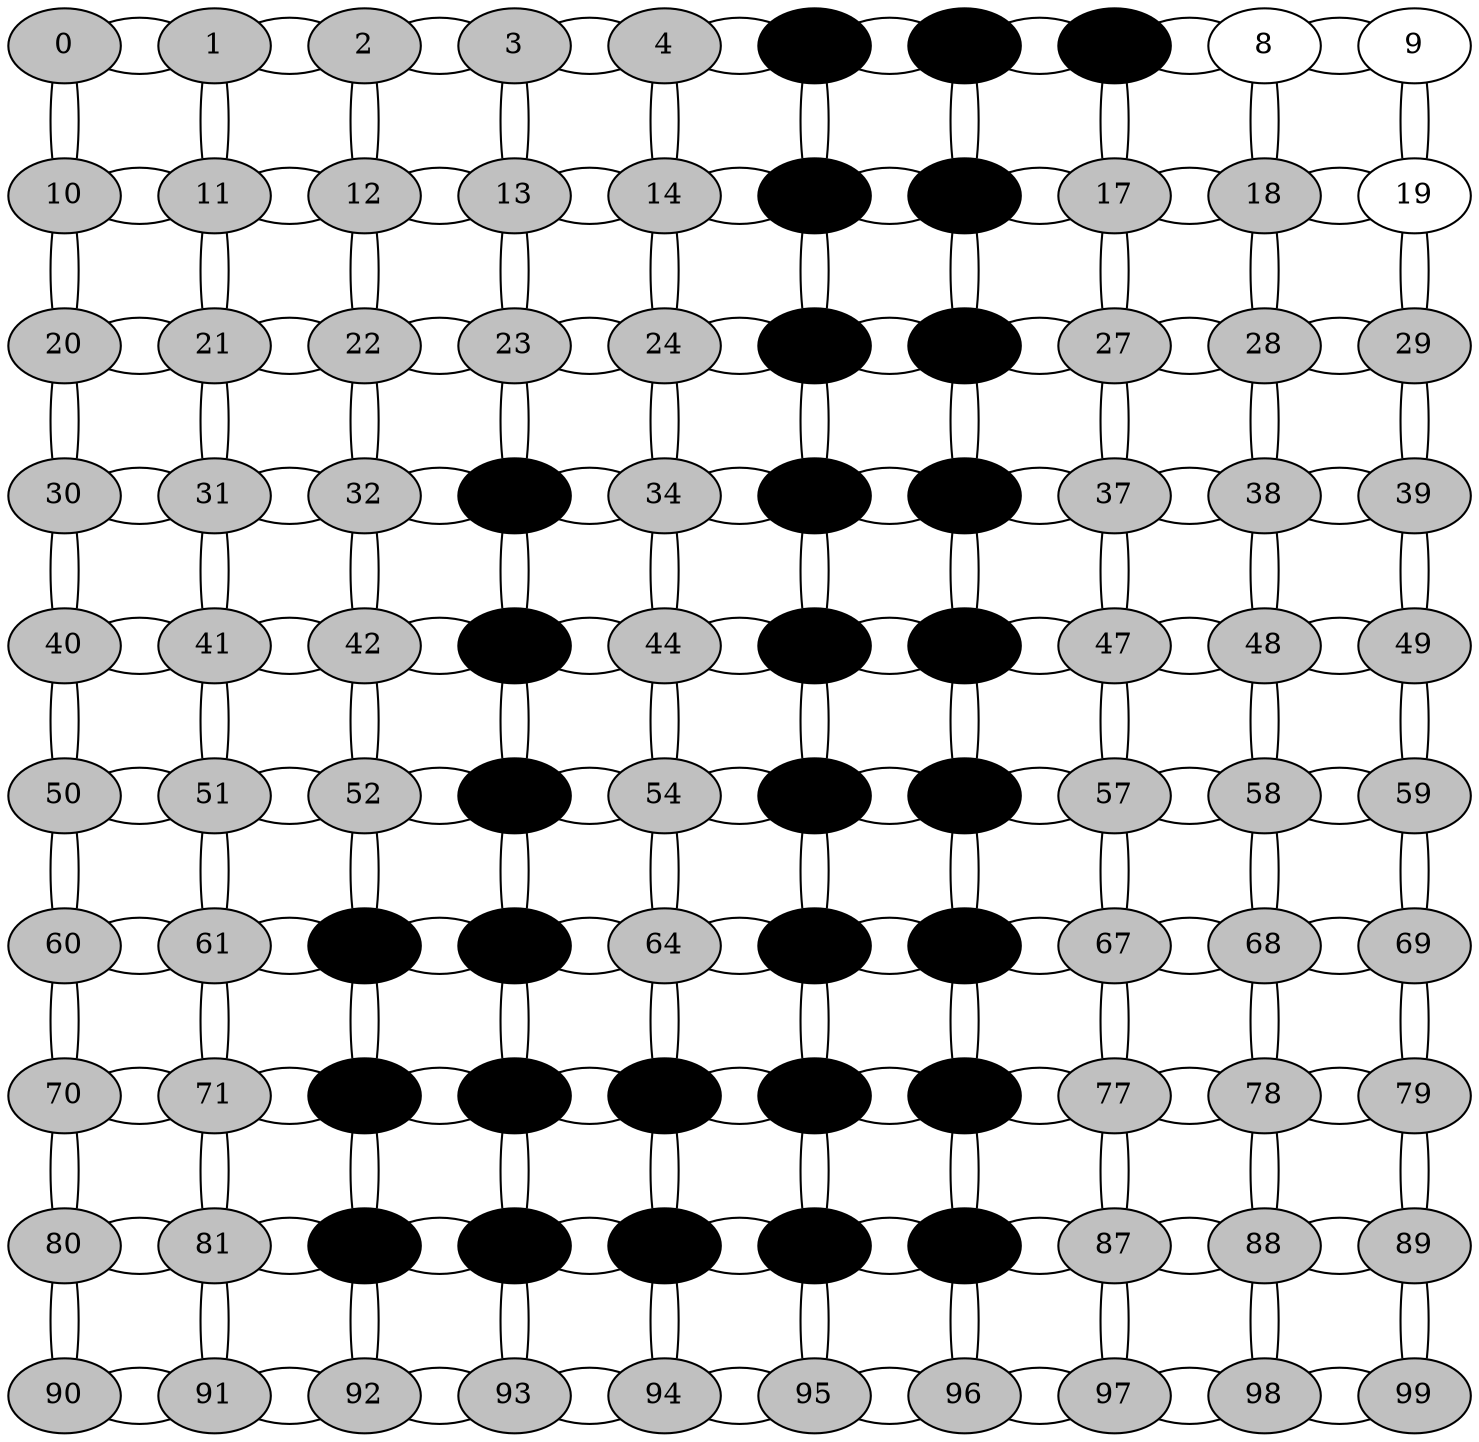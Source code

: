 digraph G {
0->1[arrowhead = "none"]
0->10[arrowhead = "none"]
1->0[arrowhead = "none"]
1->2[arrowhead = "none"]
1->11[arrowhead = "none"]
2->1[arrowhead = "none"]
2->3[arrowhead = "none"]
2->12[arrowhead = "none"]
3->2[arrowhead = "none"]
3->4[arrowhead = "none"]
3->13[arrowhead = "none"]
4->3[arrowhead = "none"]
4->5[arrowhead = "none"]
4->14[arrowhead = "none"]
5->4[arrowhead = "none"]
5->6[arrowhead = "none"]
5->15[arrowhead = "none"]
6->5[arrowhead = "none"]
6->7[arrowhead = "none"]
6->16[arrowhead = "none"]
7->6[arrowhead = "none"]
7->8[arrowhead = "none"]
7->17[arrowhead = "none"]
8->7[arrowhead = "none"]
8->9[arrowhead = "none"]
8->18[arrowhead = "none"]
9->8[arrowhead = "none"]
9->19[arrowhead = "none"]
10->11[arrowhead = "none"]
10->0[arrowhead = "none"]
10->20[arrowhead = "none"]
11->10[arrowhead = "none"]
11->12[arrowhead = "none"]
11->1[arrowhead = "none"]
11->21[arrowhead = "none"]
12->11[arrowhead = "none"]
12->13[arrowhead = "none"]
12->2[arrowhead = "none"]
12->22[arrowhead = "none"]
13->12[arrowhead = "none"]
13->14[arrowhead = "none"]
13->3[arrowhead = "none"]
13->23[arrowhead = "none"]
14->13[arrowhead = "none"]
14->15[arrowhead = "none"]
14->4[arrowhead = "none"]
14->24[arrowhead = "none"]
15->14[arrowhead = "none"]
15->16[arrowhead = "none"]
15->5[arrowhead = "none"]
15->25[arrowhead = "none"]
16->15[arrowhead = "none"]
16->17[arrowhead = "none"]
16->6[arrowhead = "none"]
16->26[arrowhead = "none"]
17->16[arrowhead = "none"]
17->18[arrowhead = "none"]
17->7[arrowhead = "none"]
17->27[arrowhead = "none"]
18->17[arrowhead = "none"]
18->19[arrowhead = "none"]
18->8[arrowhead = "none"]
18->28[arrowhead = "none"]
19->18[arrowhead = "none"]
19->9[arrowhead = "none"]
19->29[arrowhead = "none"]
20->21[arrowhead = "none"]
20->10[arrowhead = "none"]
20->30[arrowhead = "none"]
21->20[arrowhead = "none"]
21->22[arrowhead = "none"]
21->11[arrowhead = "none"]
21->31[arrowhead = "none"]
22->21[arrowhead = "none"]
22->23[arrowhead = "none"]
22->12[arrowhead = "none"]
22->32[arrowhead = "none"]
23->22[arrowhead = "none"]
23->24[arrowhead = "none"]
23->13[arrowhead = "none"]
23->33[arrowhead = "none"]
24->23[arrowhead = "none"]
24->25[arrowhead = "none"]
24->14[arrowhead = "none"]
24->34[arrowhead = "none"]
25->24[arrowhead = "none"]
25->26[arrowhead = "none"]
25->15[arrowhead = "none"]
25->35[arrowhead = "none"]
26->25[arrowhead = "none"]
26->27[arrowhead = "none"]
26->16[arrowhead = "none"]
26->36[arrowhead = "none"]
27->26[arrowhead = "none"]
27->28[arrowhead = "none"]
27->17[arrowhead = "none"]
27->37[arrowhead = "none"]
28->27[arrowhead = "none"]
28->29[arrowhead = "none"]
28->18[arrowhead = "none"]
28->38[arrowhead = "none"]
29->28[arrowhead = "none"]
29->19[arrowhead = "none"]
29->39[arrowhead = "none"]
30->31[arrowhead = "none"]
30->20[arrowhead = "none"]
30->40[arrowhead = "none"]
31->30[arrowhead = "none"]
31->32[arrowhead = "none"]
31->21[arrowhead = "none"]
31->41[arrowhead = "none"]
32->31[arrowhead = "none"]
32->33[arrowhead = "none"]
32->22[arrowhead = "none"]
32->42[arrowhead = "none"]
33->32[arrowhead = "none"]
33->34[arrowhead = "none"]
33->23[arrowhead = "none"]
33->43[arrowhead = "none"]
34->33[arrowhead = "none"]
34->35[arrowhead = "none"]
34->24[arrowhead = "none"]
34->44[arrowhead = "none"]
35->34[arrowhead = "none"]
35->36[arrowhead = "none"]
35->25[arrowhead = "none"]
35->45[arrowhead = "none"]
36->35[arrowhead = "none"]
36->37[arrowhead = "none"]
36->26[arrowhead = "none"]
36->46[arrowhead = "none"]
37->36[arrowhead = "none"]
37->38[arrowhead = "none"]
37->27[arrowhead = "none"]
37->47[arrowhead = "none"]
38->37[arrowhead = "none"]
38->39[arrowhead = "none"]
38->28[arrowhead = "none"]
38->48[arrowhead = "none"]
39->38[arrowhead = "none"]
39->29[arrowhead = "none"]
39->49[arrowhead = "none"]
40->41[arrowhead = "none"]
40->30[arrowhead = "none"]
40->50[arrowhead = "none"]
41->40[arrowhead = "none"]
41->42[arrowhead = "none"]
41->31[arrowhead = "none"]
41->51[arrowhead = "none"]
42->41[arrowhead = "none"]
42->43[arrowhead = "none"]
42->32[arrowhead = "none"]
42->52[arrowhead = "none"]
43->42[arrowhead = "none"]
43->44[arrowhead = "none"]
43->33[arrowhead = "none"]
43->53[arrowhead = "none"]
44->43[arrowhead = "none"]
44->45[arrowhead = "none"]
44->34[arrowhead = "none"]
44->54[arrowhead = "none"]
45->44[arrowhead = "none"]
45->46[arrowhead = "none"]
45->35[arrowhead = "none"]
45->55[arrowhead = "none"]
46->45[arrowhead = "none"]
46->47[arrowhead = "none"]
46->36[arrowhead = "none"]
46->56[arrowhead = "none"]
47->46[arrowhead = "none"]
47->48[arrowhead = "none"]
47->37[arrowhead = "none"]
47->57[arrowhead = "none"]
48->47[arrowhead = "none"]
48->49[arrowhead = "none"]
48->38[arrowhead = "none"]
48->58[arrowhead = "none"]
49->48[arrowhead = "none"]
49->39[arrowhead = "none"]
49->59[arrowhead = "none"]
50->51[arrowhead = "none"]
50->40[arrowhead = "none"]
50->60[arrowhead = "none"]
51->50[arrowhead = "none"]
51->52[arrowhead = "none"]
51->41[arrowhead = "none"]
51->61[arrowhead = "none"]
52->51[arrowhead = "none"]
52->53[arrowhead = "none"]
52->42[arrowhead = "none"]
52->62[arrowhead = "none"]
53->52[arrowhead = "none"]
53->54[arrowhead = "none"]
53->43[arrowhead = "none"]
53->63[arrowhead = "none"]
54->53[arrowhead = "none"]
54->55[arrowhead = "none"]
54->44[arrowhead = "none"]
54->64[arrowhead = "none"]
55->54[arrowhead = "none"]
55->56[arrowhead = "none"]
55->45[arrowhead = "none"]
55->65[arrowhead = "none"]
56->55[arrowhead = "none"]
56->57[arrowhead = "none"]
56->46[arrowhead = "none"]
56->66[arrowhead = "none"]
57->56[arrowhead = "none"]
57->58[arrowhead = "none"]
57->47[arrowhead = "none"]
57->67[arrowhead = "none"]
58->57[arrowhead = "none"]
58->59[arrowhead = "none"]
58->48[arrowhead = "none"]
58->68[arrowhead = "none"]
59->58[arrowhead = "none"]
59->49[arrowhead = "none"]
59->69[arrowhead = "none"]
60->61[arrowhead = "none"]
60->50[arrowhead = "none"]
60->70[arrowhead = "none"]
61->60[arrowhead = "none"]
61->62[arrowhead = "none"]
61->51[arrowhead = "none"]
61->71[arrowhead = "none"]
62->61[arrowhead = "none"]
62->63[arrowhead = "none"]
62->52[arrowhead = "none"]
62->72[arrowhead = "none"]
63->62[arrowhead = "none"]
63->64[arrowhead = "none"]
63->53[arrowhead = "none"]
63->73[arrowhead = "none"]
64->63[arrowhead = "none"]
64->65[arrowhead = "none"]
64->54[arrowhead = "none"]
64->74[arrowhead = "none"]
65->64[arrowhead = "none"]
65->66[arrowhead = "none"]
65->55[arrowhead = "none"]
65->75[arrowhead = "none"]
66->65[arrowhead = "none"]
66->67[arrowhead = "none"]
66->56[arrowhead = "none"]
66->76[arrowhead = "none"]
67->66[arrowhead = "none"]
67->68[arrowhead = "none"]
67->57[arrowhead = "none"]
67->77[arrowhead = "none"]
68->67[arrowhead = "none"]
68->69[arrowhead = "none"]
68->58[arrowhead = "none"]
68->78[arrowhead = "none"]
69->68[arrowhead = "none"]
69->59[arrowhead = "none"]
69->79[arrowhead = "none"]
70->71[arrowhead = "none"]
70->60[arrowhead = "none"]
70->80[arrowhead = "none"]
71->70[arrowhead = "none"]
71->72[arrowhead = "none"]
71->61[arrowhead = "none"]
71->81[arrowhead = "none"]
72->71[arrowhead = "none"]
72->73[arrowhead = "none"]
72->62[arrowhead = "none"]
72->82[arrowhead = "none"]
73->72[arrowhead = "none"]
73->74[arrowhead = "none"]
73->63[arrowhead = "none"]
73->83[arrowhead = "none"]
74->73[arrowhead = "none"]
74->75[arrowhead = "none"]
74->64[arrowhead = "none"]
74->84[arrowhead = "none"]
75->74[arrowhead = "none"]
75->76[arrowhead = "none"]
75->65[arrowhead = "none"]
75->85[arrowhead = "none"]
76->75[arrowhead = "none"]
76->77[arrowhead = "none"]
76->66[arrowhead = "none"]
76->86[arrowhead = "none"]
77->76[arrowhead = "none"]
77->78[arrowhead = "none"]
77->67[arrowhead = "none"]
77->87[arrowhead = "none"]
78->77[arrowhead = "none"]
78->79[arrowhead = "none"]
78->68[arrowhead = "none"]
78->88[arrowhead = "none"]
79->78[arrowhead = "none"]
79->69[arrowhead = "none"]
79->89[arrowhead = "none"]
80->81[arrowhead = "none"]
80->70[arrowhead = "none"]
80->90[arrowhead = "none"]
81->80[arrowhead = "none"]
81->82[arrowhead = "none"]
81->71[arrowhead = "none"]
81->91[arrowhead = "none"]
82->81[arrowhead = "none"]
82->83[arrowhead = "none"]
82->72[arrowhead = "none"]
82->92[arrowhead = "none"]
83->82[arrowhead = "none"]
83->84[arrowhead = "none"]
83->73[arrowhead = "none"]
83->93[arrowhead = "none"]
84->83[arrowhead = "none"]
84->85[arrowhead = "none"]
84->74[arrowhead = "none"]
84->94[arrowhead = "none"]
85->84[arrowhead = "none"]
85->86[arrowhead = "none"]
85->75[arrowhead = "none"]
85->95[arrowhead = "none"]
86->85[arrowhead = "none"]
86->87[arrowhead = "none"]
86->76[arrowhead = "none"]
86->96[arrowhead = "none"]
87->86[arrowhead = "none"]
87->88[arrowhead = "none"]
87->77[arrowhead = "none"]
87->97[arrowhead = "none"]
88->87[arrowhead = "none"]
88->89[arrowhead = "none"]
88->78[arrowhead = "none"]
88->98[arrowhead = "none"]
89->88[arrowhead = "none"]
89->79[arrowhead = "none"]
89->99[arrowhead = "none"]
90->91[arrowhead = "none"]
90->80[arrowhead = "none"]
91->90[arrowhead = "none"]
91->92[arrowhead = "none"]
91->81[arrowhead = "none"]
92->91[arrowhead = "none"]
92->93[arrowhead = "none"]
92->82[arrowhead = "none"]
93->92[arrowhead = "none"]
93->94[arrowhead = "none"]
93->83[arrowhead = "none"]
94->93[arrowhead = "none"]
94->95[arrowhead = "none"]
94->84[arrowhead = "none"]
95->94[arrowhead = "none"]
95->96[arrowhead = "none"]
95->85[arrowhead = "none"]
96->95[arrowhead = "none"]
96->97[arrowhead = "none"]
96->86[arrowhead = "none"]
97->96[arrowhead = "none"]
97->98[arrowhead = "none"]
97->87[arrowhead = "none"]
98->97[arrowhead = "none"]
98->99[arrowhead = "none"]
98->88[arrowhead = "none"]
99->98[arrowhead = "none"]
99->89[arrowhead = "none"]
{rank = same; 0 1 2 3 4 5 6 7 8 9 }
{rank = same; 10 11 12 13 14 15 16 17 18 19 }
{rank = same; 20 21 22 23 24 25 26 27 28 29 }
{rank = same; 30 31 32 33 34 35 36 37 38 39 }
{rank = same; 40 41 42 43 44 45 46 47 48 49 }
{rank = same; 50 51 52 53 54 55 56 57 58 59 }
{rank = same; 60 61 62 63 64 65 66 67 68 69 }
{rank = same; 70 71 72 73 74 75 76 77 78 79 }
{rank = same; 80 81 82 83 84 85 86 87 88 89 }
{rank = same; 90 91 92 93 94 95 96 97 98 99 }
0 [style=filled, fillcolor=grey]
1 [style=filled, fillcolor=grey]
2 [style=filled, fillcolor=grey]
3 [style=filled, fillcolor=grey]
4 [style=filled, fillcolor=grey]
5 [style=filled, fillcolor=black]
6 [style=filled, fillcolor=black]
7 [style=filled, fillcolor=black]
10 [style=filled, fillcolor=grey]
11 [style=filled, fillcolor=grey]
12 [style=filled, fillcolor=grey]
13 [style=filled, fillcolor=grey]
14 [style=filled, fillcolor=grey]
15 [style=filled, fillcolor=black]
16 [style=filled, fillcolor=black]
17 [style=filled, fillcolor=grey]
18 [style=filled, fillcolor=grey]
20 [style=filled, fillcolor=grey]
21 [style=filled, fillcolor=grey]
22 [style=filled, fillcolor=grey]
23 [style=filled, fillcolor=grey]
24 [style=filled, fillcolor=grey]
25 [style=filled, fillcolor=black]
26 [style=filled, fillcolor=black]
27 [style=filled, fillcolor=grey]
28 [style=filled, fillcolor=grey]
29 [style=filled, fillcolor=grey]
30 [style=filled, fillcolor=grey]
31 [style=filled, fillcolor=grey]
32 [style=filled, fillcolor=grey]
33 [style=filled, fillcolor=black]
34 [style=filled, fillcolor=grey]
35 [style=filled, fillcolor=black]
36 [style=filled, fillcolor=black]
37 [style=filled, fillcolor=grey]
38 [style=filled, fillcolor=grey]
39 [style=filled, fillcolor=grey]
40 [style=filled, fillcolor=grey]
41 [style=filled, fillcolor=grey]
42 [style=filled, fillcolor=grey]
43 [style=filled, fillcolor=black]
44 [style=filled, fillcolor=grey]
45 [style=filled, fillcolor=black]
46 [style=filled, fillcolor=black]
47 [style=filled, fillcolor=grey]
48 [style=filled, fillcolor=grey]
49 [style=filled, fillcolor=grey]
50 [style=filled, fillcolor=grey]
51 [style=filled, fillcolor=grey]
52 [style=filled, fillcolor=grey]
53 [style=filled, fillcolor=black]
54 [style=filled, fillcolor=grey]
55 [style=filled, fillcolor=black]
56 [style=filled, fillcolor=black]
57 [style=filled, fillcolor=grey]
58 [style=filled, fillcolor=grey]
59 [style=filled, fillcolor=grey]
60 [style=filled, fillcolor=grey]
61 [style=filled, fillcolor=grey]
62 [style=filled, fillcolor=black]
63 [style=filled, fillcolor=black]
64 [style=filled, fillcolor=grey]
65 [style=filled, fillcolor=black]
66 [style=filled, fillcolor=black]
67 [style=filled, fillcolor=grey]
68 [style=filled, fillcolor=grey]
69 [style=filled, fillcolor=grey]
70 [style=filled, fillcolor=grey]
71 [style=filled, fillcolor=grey]
72 [style=filled, fillcolor=black]
73 [style=filled, fillcolor=black]
74 [style=filled, fillcolor=black]
75 [style=filled, fillcolor=black]
76 [style=filled, fillcolor=black]
77 [style=filled, fillcolor=grey]
78 [style=filled, fillcolor=grey]
79 [style=filled, fillcolor=grey]
80 [style=filled, fillcolor=grey]
81 [style=filled, fillcolor=grey]
82 [style=filled, fillcolor=black]
83 [style=filled, fillcolor=black]
84 [style=filled, fillcolor=black]
85 [style=filled, fillcolor=black]
86 [style=filled, fillcolor=black]
87 [style=filled, fillcolor=grey]
88 [style=filled, fillcolor=grey]
89 [style=filled, fillcolor=grey]
90 [style=filled, fillcolor=grey]
91 [style=filled, fillcolor=grey]
92 [style=filled, fillcolor=grey]
93 [style=filled, fillcolor=grey]
94 [style=filled, fillcolor=grey]
95 [style=filled, fillcolor=grey]
96 [style=filled, fillcolor=grey]
97 [style=filled, fillcolor=grey]
98 [style=filled, fillcolor=grey]
99 [style=filled, fillcolor=grey]
}
